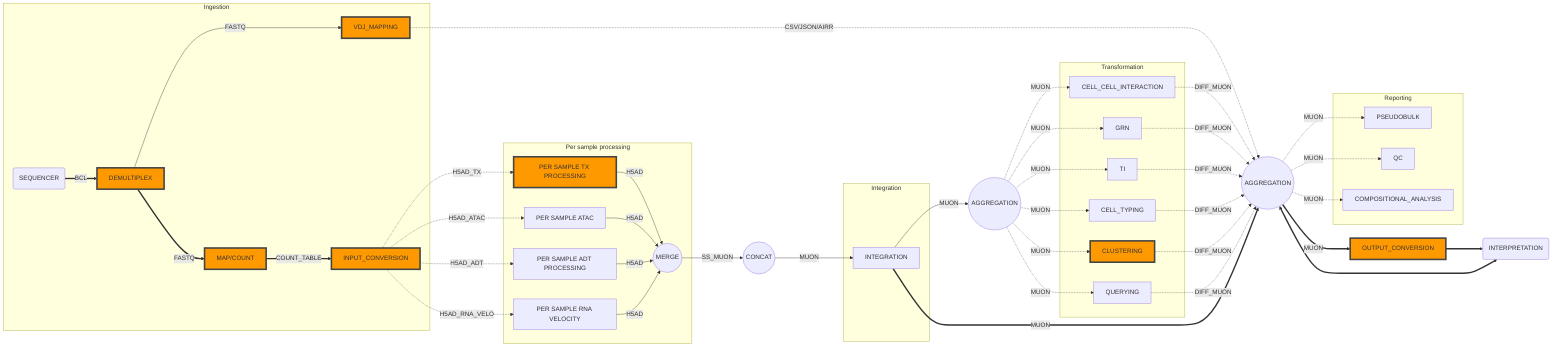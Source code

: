flowchart LR
    SEQUENCER(SEQUENCER)
    DEMULTIPLEX[DEMULTIPLEX]
    COUNT[MAP/COUNT]
    H5AD_CONVERSION[INPUT_CONVERSION]
    PERSAMPLE_TX[PER SAMPLE TX PROCESSING]
    PERSAMPLE_ADT[PER SAMPLE ADT PROCESSING]
    PERSAMPLE_RNA_VELO[PER SAMPLE RNA VELOCITY]
    PERSAMPLE_ATAC[PER SAMPLE ATAC]
    MERGE((MERGE))
    CONCAT((CONCAT))
    INTEGRATION[INTEGRATION]
    INTERPRETATION(INTERPRETATION)
    AGGREGATION((AGGREGATION))
    ANNOTATION((AGGREGATION))
    CONVERSION[OUTPUT_CONVERSION]
    VDJ_MAPPING
    QUERYING
    CLUSTERING

    classDef implemented fill:#f90,stroke:#444,stroke-width:4px;

    class VDJ_MAPPING implemented
    class DEMULTIPLEX implemented
    class COUNT implemented
    class H5AD_CONVERSION implemented
    class PERSAMPLE_TX implemented
    class CONCAT_TX implemented
    class INTEGRATION_TX implemented
    class CLUSTERING implemented
    class CONVERSION implemented


    subgraph Ingestion
    SEQUENCER ==> |BCL| DEMULTIPLEX ==> |FASTQ| COUNT ==> |COUNT_TABLE| H5AD_CONVERSION
    DEMULTIPLEX --> |FASTQ| VDJ_MAPPING
    end

    VDJ_MAPPING -.-> |CSV/JSON/AIRR| ANNOTATION


    H5AD_CONVERSION -.-> |H5AD_ATAC| PERSAMPLE_ATAC 
    H5AD_CONVERSION -.-> |H5AD_TX| PERSAMPLE_TX 
    H5AD_CONVERSION -.-> |H5AD_ADT| PERSAMPLE_ADT

    H5AD_CONVERSION -.-> |H5AD_RNA_VELO| PERSAMPLE_RNA_VELO

    subgraph Per sample processing
    PERSAMPLE_TX --> |H5AD| MERGE
    PERSAMPLE_ATAC --> |H5AD| MERGE
    PERSAMPLE_ADT --> |H5AD| MERGE
    PERSAMPLE_RNA_VELO  --> |H5AD| MERGE
    end

    MERGE -->|SS_MUON| CONCAT -->|MUON| INTEGRATION --> |MUON| AGGREGATION

    subgraph Integration
    INTEGRATION
    end

    AGGREGATION -.-> |MUON| CELL_CELL_INTERACTION
    AGGREGATION -.-> |MUON| GRN
    AGGREGATION -.-> |MUON| TI
    AGGREGATION -.-> |MUON| CELL_TYPING
    AGGREGATION -.-> |MUON| CLUSTERING
    AGGREGATION -.-> |MUON| QUERYING

    subgraph Transformation
        CELL_CELL_INTERACTION
        GRN
        TI
        CELL_TYPING
        CLUSTERING
        QUERYING
    end



    CELL_CELL_INTERACTION -.-> |DIFF_MUON| ANNOTATION
    GRN -.-> |DIFF_MUON| ANNOTATION
    TI -.-> |DIFF_MUON| ANNOTATION
    CELL_TYPING -.-> |DIFF_MUON| ANNOTATION
    CLUSTERING -.-> |DIFF_MUON| ANNOTATION
    QUERYING -.-> |DIFF_MUON| ANNOTATION 

    ANNOTATION ==> |MUON| CONVERSION

    ANNOTATION -.-> |MUON| PSEUDOBULK
    ANNOTATION -.-> |MUON| QC
    ANNOTATION -.-> |MUON| COMPOSITIONAL_ANALYSIS

    subgraph Reporting
    PSEUDOBULK
    QC
    COMPOSITIONAL_ANALYSIS
    end

    CONVERSION ==> INTERPRETATION

    INTERPRETATION <==> ANNOTATION

    INTEGRATION ==> |MUON| ANNOTATION
